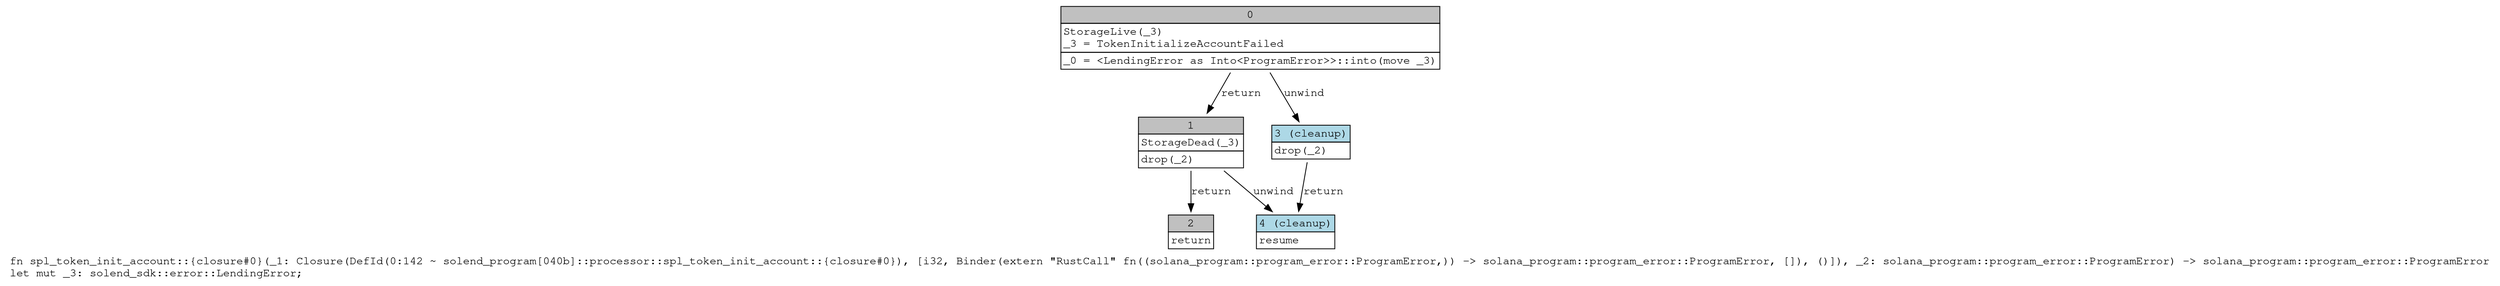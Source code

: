 digraph Mir_0_142 {
    graph [fontname="Courier, monospace"];
    node [fontname="Courier, monospace"];
    edge [fontname="Courier, monospace"];
    label=<fn spl_token_init_account::{closure#0}(_1: Closure(DefId(0:142 ~ solend_program[040b]::processor::spl_token_init_account::{closure#0}), [i32, Binder(extern &quot;RustCall&quot; fn((solana_program::program_error::ProgramError,)) -&gt; solana_program::program_error::ProgramError, []), ()]), _2: solana_program::program_error::ProgramError) -&gt; solana_program::program_error::ProgramError<br align="left"/>let mut _3: solend_sdk::error::LendingError;<br align="left"/>>;
    bb0__0_142 [shape="none", label=<<table border="0" cellborder="1" cellspacing="0"><tr><td bgcolor="gray" align="center" colspan="1">0</td></tr><tr><td align="left" balign="left">StorageLive(_3)<br/>_3 = TokenInitializeAccountFailed<br/></td></tr><tr><td align="left">_0 = &lt;LendingError as Into&lt;ProgramError&gt;&gt;::into(move _3)</td></tr></table>>];
    bb1__0_142 [shape="none", label=<<table border="0" cellborder="1" cellspacing="0"><tr><td bgcolor="gray" align="center" colspan="1">1</td></tr><tr><td align="left" balign="left">StorageDead(_3)<br/></td></tr><tr><td align="left">drop(_2)</td></tr></table>>];
    bb2__0_142 [shape="none", label=<<table border="0" cellborder="1" cellspacing="0"><tr><td bgcolor="gray" align="center" colspan="1">2</td></tr><tr><td align="left">return</td></tr></table>>];
    bb3__0_142 [shape="none", label=<<table border="0" cellborder="1" cellspacing="0"><tr><td bgcolor="lightblue" align="center" colspan="1">3 (cleanup)</td></tr><tr><td align="left">drop(_2)</td></tr></table>>];
    bb4__0_142 [shape="none", label=<<table border="0" cellborder="1" cellspacing="0"><tr><td bgcolor="lightblue" align="center" colspan="1">4 (cleanup)</td></tr><tr><td align="left">resume</td></tr></table>>];
    bb0__0_142 -> bb1__0_142 [label="return"];
    bb0__0_142 -> bb3__0_142 [label="unwind"];
    bb1__0_142 -> bb2__0_142 [label="return"];
    bb1__0_142 -> bb4__0_142 [label="unwind"];
    bb3__0_142 -> bb4__0_142 [label="return"];
}
